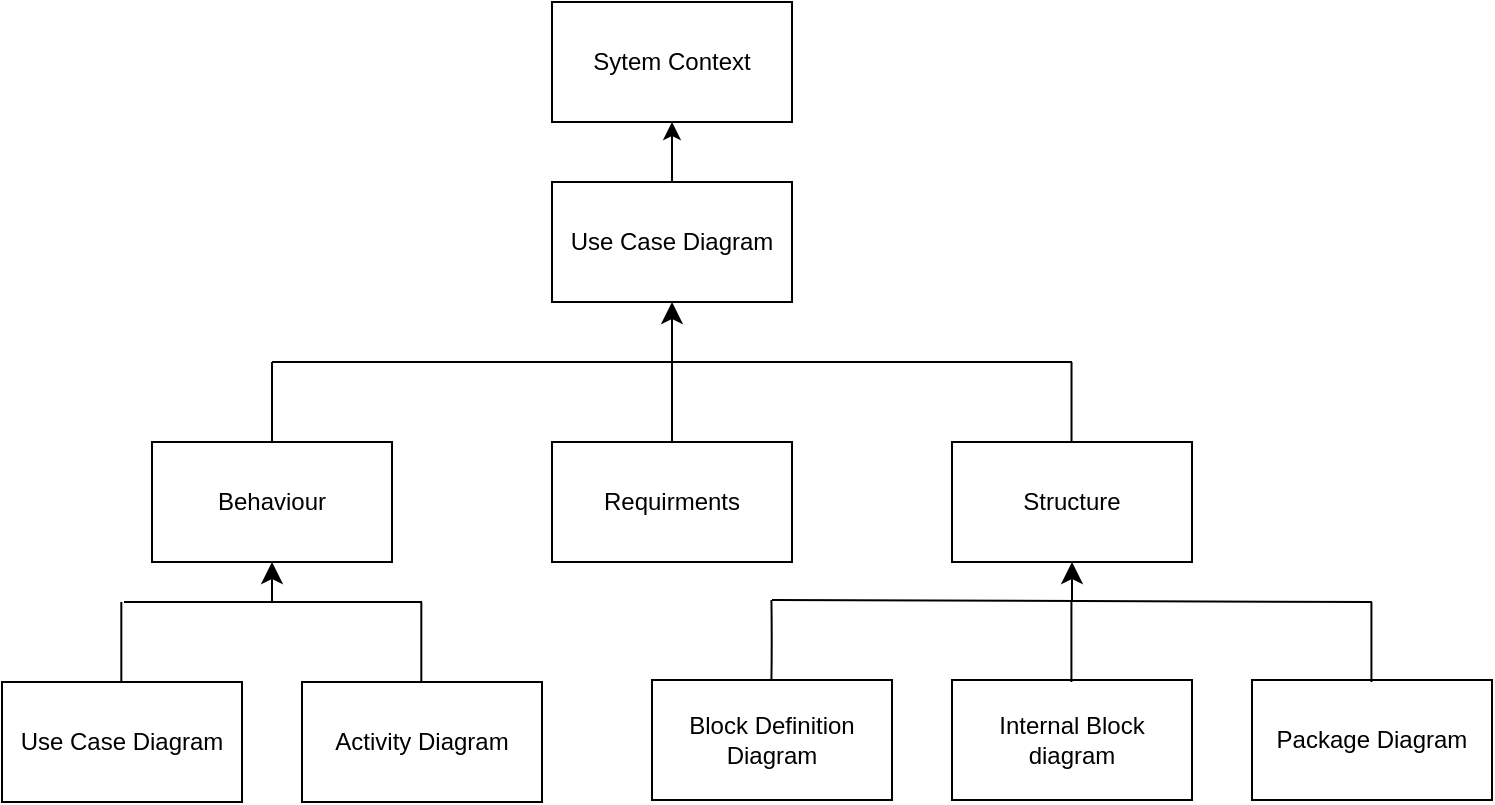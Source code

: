 <mxfile version="24.2.8" type="device">
  <diagram name="Page-1" id="vpMzUFMCP-pqXDEqUgbo">
    <mxGraphModel dx="766" dy="639" grid="1" gridSize="10" guides="1" tooltips="1" connect="1" arrows="1" fold="1" page="1" pageScale="1" pageWidth="827" pageHeight="1169" math="0" shadow="0">
      <root>
        <mxCell id="0" />
        <mxCell id="1" parent="0" />
        <mxCell id="_QYEgzAnnDO1-4AtbZQc-2" style="edgeStyle=orthogonalEdgeStyle;rounded=0;orthogonalLoop=1;jettySize=auto;html=1;exitX=0.5;exitY=0;exitDx=0;exitDy=0;entryX=0.5;entryY=1;entryDx=0;entryDy=0;" edge="1" parent="1" source="KsUsKUiYisbfMjvrWNTT-1" target="_QYEgzAnnDO1-4AtbZQc-1">
          <mxGeometry relative="1" as="geometry" />
        </mxCell>
        <mxCell id="KsUsKUiYisbfMjvrWNTT-1" value="Use Case Diagram" style="rounded=0;whiteSpace=wrap;html=1;" parent="1" vertex="1">
          <mxGeometry x="320" y="130" width="120" height="60" as="geometry" />
        </mxCell>
        <mxCell id="KsUsKUiYisbfMjvrWNTT-2" value="Requirments" style="rounded=0;whiteSpace=wrap;html=1;" parent="1" vertex="1">
          <mxGeometry x="320" y="260" width="120" height="60" as="geometry" />
        </mxCell>
        <mxCell id="KsUsKUiYisbfMjvrWNTT-3" value="Behaviour" style="rounded=0;whiteSpace=wrap;html=1;" parent="1" vertex="1">
          <mxGeometry x="120" y="260" width="120" height="60" as="geometry" />
        </mxCell>
        <mxCell id="KsUsKUiYisbfMjvrWNTT-4" value="Structure" style="rounded=0;whiteSpace=wrap;html=1;" parent="1" vertex="1">
          <mxGeometry x="520" y="260" width="120" height="60" as="geometry" />
        </mxCell>
        <mxCell id="KsUsKUiYisbfMjvrWNTT-13" value="" style="endArrow=none;html=1;rounded=0;fontSize=12;startSize=8;endSize=8;curved=1;strokeColor=default;align=center;verticalAlign=middle;fontFamily=Helvetica;fontColor=default;labelBackgroundColor=default;" parent="1" edge="1">
          <mxGeometry width="50" height="50" relative="1" as="geometry">
            <mxPoint x="180" y="260" as="sourcePoint" />
            <mxPoint x="180" y="220" as="targetPoint" />
          </mxGeometry>
        </mxCell>
        <mxCell id="KsUsKUiYisbfMjvrWNTT-14" value="" style="endArrow=none;html=1;rounded=0;fontSize=12;startSize=8;endSize=8;curved=1;strokeColor=default;align=center;verticalAlign=middle;fontFamily=Helvetica;fontColor=default;labelBackgroundColor=default;" parent="1" edge="1">
          <mxGeometry width="50" height="50" relative="1" as="geometry">
            <mxPoint x="579.76" y="260" as="sourcePoint" />
            <mxPoint x="579.76" y="220" as="targetPoint" />
          </mxGeometry>
        </mxCell>
        <mxCell id="KsUsKUiYisbfMjvrWNTT-15" value="" style="endArrow=none;html=1;rounded=0;fontSize=12;startSize=8;endSize=8;curved=1;strokeColor=default;align=center;verticalAlign=middle;fontFamily=Helvetica;fontColor=default;labelBackgroundColor=default;" parent="1" edge="1">
          <mxGeometry width="50" height="50" relative="1" as="geometry">
            <mxPoint x="180" y="220" as="sourcePoint" />
            <mxPoint x="580" y="220" as="targetPoint" />
          </mxGeometry>
        </mxCell>
        <mxCell id="KsUsKUiYisbfMjvrWNTT-18" value="" style="endArrow=classic;html=1;rounded=0;fontSize=12;startSize=8;endSize=8;curved=1;exitX=0.5;exitY=0;exitDx=0;exitDy=0;entryX=0.5;entryY=1;entryDx=0;entryDy=0;" parent="1" source="KsUsKUiYisbfMjvrWNTT-2" target="KsUsKUiYisbfMjvrWNTT-1" edge="1">
          <mxGeometry width="50" height="50" relative="1" as="geometry">
            <mxPoint x="430" y="240" as="sourcePoint" />
            <mxPoint x="480" y="190" as="targetPoint" />
          </mxGeometry>
        </mxCell>
        <mxCell id="KsUsKUiYisbfMjvrWNTT-20" value="Use Case Diagram" style="rounded=0;whiteSpace=wrap;html=1;" parent="1" vertex="1">
          <mxGeometry x="45" y="380" width="120" height="60" as="geometry" />
        </mxCell>
        <mxCell id="KsUsKUiYisbfMjvrWNTT-21" value="Activity Diagram" style="rounded=0;whiteSpace=wrap;html=1;" parent="1" vertex="1">
          <mxGeometry x="195" y="380" width="120" height="60" as="geometry" />
        </mxCell>
        <mxCell id="KsUsKUiYisbfMjvrWNTT-22" value="Block Definition Diagram" style="rounded=0;whiteSpace=wrap;html=1;" parent="1" vertex="1">
          <mxGeometry x="370" y="379" width="120" height="60" as="geometry" />
        </mxCell>
        <mxCell id="KsUsKUiYisbfMjvrWNTT-23" value="Internal Block diagram" style="rounded=0;whiteSpace=wrap;html=1;" parent="1" vertex="1">
          <mxGeometry x="520" y="379" width="120" height="60" as="geometry" />
        </mxCell>
        <mxCell id="KsUsKUiYisbfMjvrWNTT-24" value="Package Diagram" style="rounded=0;whiteSpace=wrap;html=1;" parent="1" vertex="1">
          <mxGeometry x="670" y="379" width="120" height="60" as="geometry" />
        </mxCell>
        <mxCell id="KsUsKUiYisbfMjvrWNTT-26" value="" style="endArrow=none;html=1;rounded=0;fontSize=12;startSize=8;endSize=8;curved=1;strokeColor=default;align=center;verticalAlign=middle;fontFamily=Helvetica;fontColor=default;labelBackgroundColor=default;" parent="1" edge="1">
          <mxGeometry width="50" height="50" relative="1" as="geometry">
            <mxPoint x="254.66" y="380" as="sourcePoint" />
            <mxPoint x="254.66" y="340" as="targetPoint" />
          </mxGeometry>
        </mxCell>
        <mxCell id="KsUsKUiYisbfMjvrWNTT-27" value="" style="endArrow=none;html=1;rounded=0;fontSize=12;startSize=8;endSize=8;curved=1;strokeColor=default;align=center;verticalAlign=middle;fontFamily=Helvetica;fontColor=default;labelBackgroundColor=default;" parent="1" edge="1">
          <mxGeometry width="50" height="50" relative="1" as="geometry">
            <mxPoint x="106" y="340" as="sourcePoint" />
            <mxPoint x="255" y="340" as="targetPoint" />
          </mxGeometry>
        </mxCell>
        <mxCell id="KsUsKUiYisbfMjvrWNTT-29" value="" style="endArrow=none;html=1;rounded=0;fontSize=12;startSize=8;endSize=8;curved=1;strokeColor=default;align=center;verticalAlign=middle;fontFamily=Helvetica;fontColor=default;labelBackgroundColor=default;" parent="1" edge="1">
          <mxGeometry width="50" height="50" relative="1" as="geometry">
            <mxPoint x="104.66" y="380" as="sourcePoint" />
            <mxPoint x="104.66" y="340" as="targetPoint" />
          </mxGeometry>
        </mxCell>
        <mxCell id="KsUsKUiYisbfMjvrWNTT-30" value="" style="endArrow=classic;html=1;rounded=0;fontSize=12;startSize=8;endSize=8;curved=1;entryX=0.5;entryY=1;entryDx=0;entryDy=0;" parent="1" target="KsUsKUiYisbfMjvrWNTT-3" edge="1">
          <mxGeometry width="50" height="50" relative="1" as="geometry">
            <mxPoint x="180" y="340" as="sourcePoint" />
            <mxPoint x="276" y="270" as="targetPoint" />
          </mxGeometry>
        </mxCell>
        <mxCell id="KsUsKUiYisbfMjvrWNTT-32" value="" style="endArrow=none;html=1;rounded=0;fontSize=12;startSize=8;endSize=8;curved=1;strokeColor=default;align=center;verticalAlign=middle;fontFamily=Helvetica;fontColor=default;labelBackgroundColor=default;" parent="1" edge="1">
          <mxGeometry width="50" height="50" relative="1" as="geometry">
            <mxPoint x="429.72" y="379" as="sourcePoint" />
            <mxPoint x="429.72" y="339" as="targetPoint" />
            <Array as="points">
              <mxPoint x="430" y="360" />
            </Array>
          </mxGeometry>
        </mxCell>
        <mxCell id="KsUsKUiYisbfMjvrWNTT-33" value="" style="endArrow=none;html=1;rounded=0;fontSize=12;startSize=8;endSize=8;curved=1;strokeColor=default;align=center;verticalAlign=middle;fontFamily=Helvetica;fontColor=default;labelBackgroundColor=default;" parent="1" edge="1">
          <mxGeometry width="50" height="50" relative="1" as="geometry">
            <mxPoint x="579.71" y="380" as="sourcePoint" />
            <mxPoint x="579.71" y="340" as="targetPoint" />
          </mxGeometry>
        </mxCell>
        <mxCell id="KsUsKUiYisbfMjvrWNTT-34" value="" style="endArrow=none;html=1;rounded=0;fontSize=12;startSize=8;endSize=8;curved=1;strokeColor=default;align=center;verticalAlign=middle;fontFamily=Helvetica;fontColor=default;labelBackgroundColor=default;" parent="1" edge="1">
          <mxGeometry width="50" height="50" relative="1" as="geometry">
            <mxPoint x="729.71" y="380" as="sourcePoint" />
            <mxPoint x="729.71" y="340" as="targetPoint" />
          </mxGeometry>
        </mxCell>
        <mxCell id="KsUsKUiYisbfMjvrWNTT-35" value="" style="endArrow=none;html=1;rounded=0;fontSize=12;startSize=8;endSize=8;curved=1;" parent="1" edge="1">
          <mxGeometry width="50" height="50" relative="1" as="geometry">
            <mxPoint x="430" y="339" as="sourcePoint" />
            <mxPoint x="730" y="340" as="targetPoint" />
          </mxGeometry>
        </mxCell>
        <mxCell id="KsUsKUiYisbfMjvrWNTT-36" value="" style="endArrow=classic;html=1;rounded=0;fontSize=12;startSize=8;endSize=8;curved=1;entryX=0.5;entryY=1;entryDx=0;entryDy=0;" parent="1" edge="1">
          <mxGeometry width="50" height="50" relative="1" as="geometry">
            <mxPoint x="580" y="340" as="sourcePoint" />
            <mxPoint x="580" y="320" as="targetPoint" />
          </mxGeometry>
        </mxCell>
        <mxCell id="_QYEgzAnnDO1-4AtbZQc-1" value="Sytem Context" style="rounded=0;whiteSpace=wrap;html=1;" vertex="1" parent="1">
          <mxGeometry x="320" y="40" width="120" height="60" as="geometry" />
        </mxCell>
      </root>
    </mxGraphModel>
  </diagram>
</mxfile>
